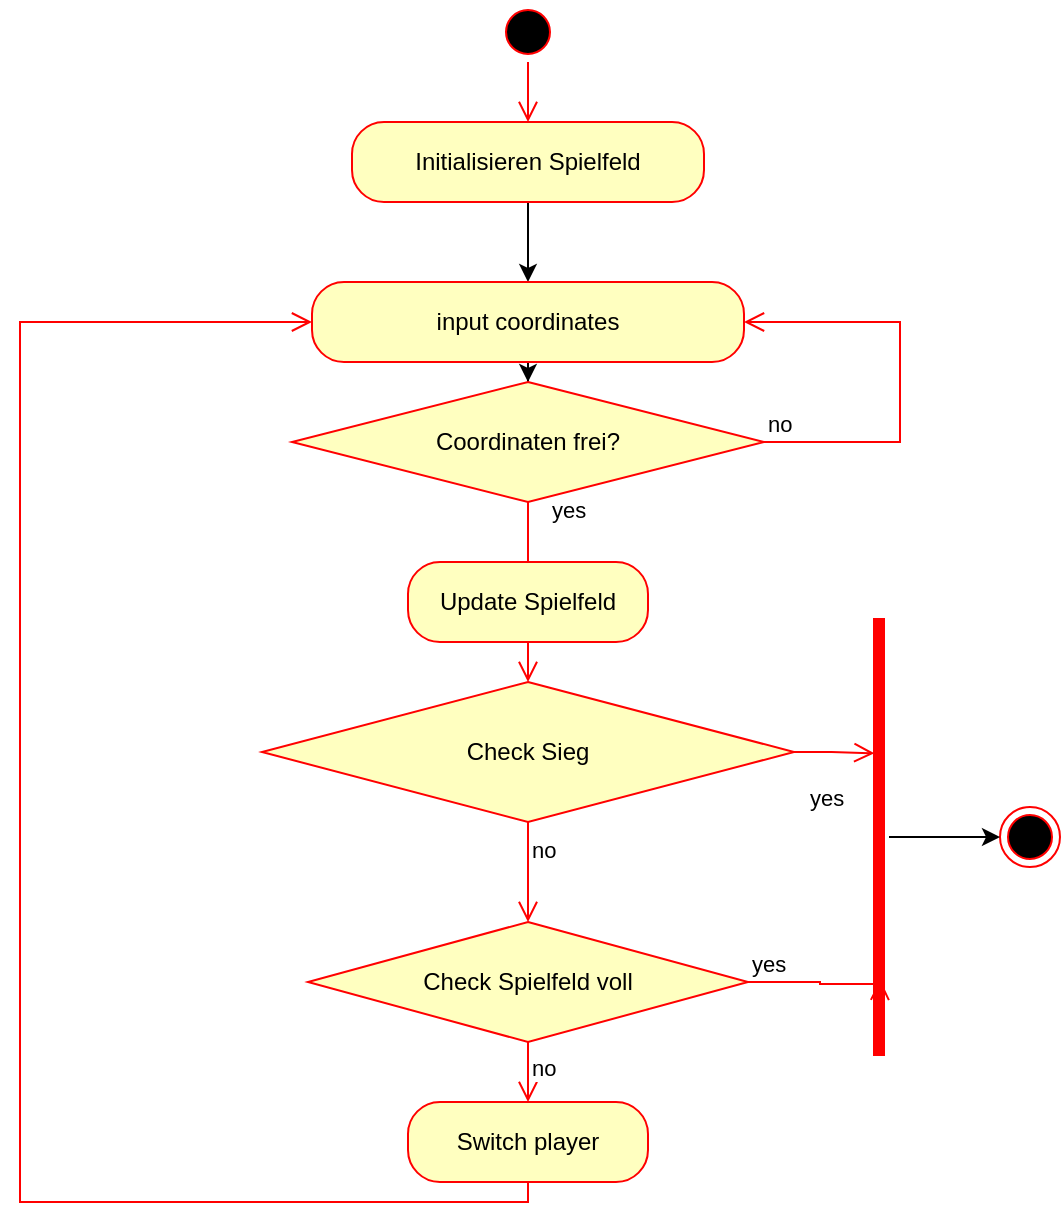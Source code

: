 <mxfile version="26.0.16">
  <diagram id="C5RBs43oDa-KdzZeNtuy" name="Page-1">
    <mxGraphModel dx="1195" dy="697" grid="1" gridSize="10" guides="1" tooltips="1" connect="1" arrows="1" fold="1" page="1" pageScale="1" pageWidth="827" pageHeight="1169" math="0" shadow="0">
      <root>
        <mxCell id="WIyWlLk6GJQsqaUBKTNV-0" />
        <mxCell id="WIyWlLk6GJQsqaUBKTNV-1" parent="WIyWlLk6GJQsqaUBKTNV-0" />
        <mxCell id="RzjP8GnnPUgEP5GHfWnY-0" value="" style="ellipse;html=1;shape=startState;fillColor=#000000;strokeColor=#ff0000;" vertex="1" parent="WIyWlLk6GJQsqaUBKTNV-1">
          <mxGeometry x="399" y="100" width="30" height="30" as="geometry" />
        </mxCell>
        <mxCell id="RzjP8GnnPUgEP5GHfWnY-1" value="" style="edgeStyle=orthogonalEdgeStyle;html=1;verticalAlign=bottom;endArrow=open;endSize=8;strokeColor=#ff0000;rounded=0;entryX=0.5;entryY=0;entryDx=0;entryDy=0;" edge="1" source="RzjP8GnnPUgEP5GHfWnY-0" parent="WIyWlLk6GJQsqaUBKTNV-1" target="RzjP8GnnPUgEP5GHfWnY-6">
          <mxGeometry relative="1" as="geometry">
            <mxPoint x="414" y="100" as="targetPoint" />
          </mxGeometry>
        </mxCell>
        <mxCell id="RzjP8GnnPUgEP5GHfWnY-9" value="" style="edgeStyle=orthogonalEdgeStyle;rounded=0;orthogonalLoop=1;jettySize=auto;html=1;" edge="1" parent="WIyWlLk6GJQsqaUBKTNV-1" source="RzjP8GnnPUgEP5GHfWnY-6" target="RzjP8GnnPUgEP5GHfWnY-8">
          <mxGeometry relative="1" as="geometry" />
        </mxCell>
        <mxCell id="RzjP8GnnPUgEP5GHfWnY-6" value="Initialisieren Spielfeld" style="rounded=1;whiteSpace=wrap;html=1;arcSize=40;fontColor=#000000;fillColor=#ffffc0;strokeColor=#ff0000;" vertex="1" parent="WIyWlLk6GJQsqaUBKTNV-1">
          <mxGeometry x="326" y="160" width="176" height="40" as="geometry" />
        </mxCell>
        <mxCell id="RzjP8GnnPUgEP5GHfWnY-15" value="" style="edgeStyle=orthogonalEdgeStyle;rounded=0;orthogonalLoop=1;jettySize=auto;html=1;" edge="1" parent="WIyWlLk6GJQsqaUBKTNV-1" source="RzjP8GnnPUgEP5GHfWnY-8" target="RzjP8GnnPUgEP5GHfWnY-12">
          <mxGeometry relative="1" as="geometry" />
        </mxCell>
        <mxCell id="RzjP8GnnPUgEP5GHfWnY-8" value="input coordinates" style="rounded=1;whiteSpace=wrap;html=1;arcSize=40;fontColor=#000000;fillColor=#ffffc0;strokeColor=#ff0000;" vertex="1" parent="WIyWlLk6GJQsqaUBKTNV-1">
          <mxGeometry x="306" y="240" width="216" height="40" as="geometry" />
        </mxCell>
        <mxCell id="RzjP8GnnPUgEP5GHfWnY-12" value="Coordinaten frei?" style="rhombus;whiteSpace=wrap;html=1;fontColor=#000000;fillColor=#ffffc0;strokeColor=#ff0000;" vertex="1" parent="WIyWlLk6GJQsqaUBKTNV-1">
          <mxGeometry x="296" y="290" width="236" height="60" as="geometry" />
        </mxCell>
        <mxCell id="RzjP8GnnPUgEP5GHfWnY-13" value="no" style="edgeStyle=orthogonalEdgeStyle;html=1;align=left;verticalAlign=bottom;endArrow=open;endSize=8;strokeColor=#ff0000;rounded=0;entryX=1;entryY=0.5;entryDx=0;entryDy=0;exitX=1;exitY=0.5;exitDx=0;exitDy=0;" edge="1" source="RzjP8GnnPUgEP5GHfWnY-12" parent="WIyWlLk6GJQsqaUBKTNV-1" target="RzjP8GnnPUgEP5GHfWnY-8">
          <mxGeometry x="-1" relative="1" as="geometry">
            <mxPoint x="560" y="350" as="targetPoint" />
            <Array as="points">
              <mxPoint x="600" y="320" />
              <mxPoint x="600" y="260" />
            </Array>
          </mxGeometry>
        </mxCell>
        <mxCell id="RzjP8GnnPUgEP5GHfWnY-19" value="" style="ellipse;html=1;shape=endState;fillColor=#000000;strokeColor=#ff0000;" vertex="1" parent="WIyWlLk6GJQsqaUBKTNV-1">
          <mxGeometry x="650" y="502.5" width="30" height="30" as="geometry" />
        </mxCell>
        <mxCell id="RzjP8GnnPUgEP5GHfWnY-22" value="no" style="edgeStyle=orthogonalEdgeStyle;html=1;align=left;verticalAlign=top;endArrow=open;endSize=8;strokeColor=#ff0000;rounded=0;entryX=0.5;entryY=0;entryDx=0;entryDy=0;" edge="1" source="RzjP8GnnPUgEP5GHfWnY-31" parent="WIyWlLk6GJQsqaUBKTNV-1" target="RzjP8GnnPUgEP5GHfWnY-27">
          <mxGeometry x="-1" relative="1" as="geometry">
            <mxPoint x="414" y="680" as="targetPoint" />
          </mxGeometry>
        </mxCell>
        <mxCell id="RzjP8GnnPUgEP5GHfWnY-25" value="yes" style="edgeStyle=orthogonalEdgeStyle;html=1;align=left;verticalAlign=top;endArrow=open;endSize=8;strokeColor=#ff0000;rounded=0;exitX=1;exitY=0.5;exitDx=0;exitDy=0;entryX=0.691;entryY=0.27;entryDx=0;entryDy=0;entryPerimeter=0;" edge="1" parent="WIyWlLk6GJQsqaUBKTNV-1" source="RzjP8GnnPUgEP5GHfWnY-20" target="RzjP8GnnPUgEP5GHfWnY-34">
          <mxGeometry x="-0.717" y="-10" relative="1" as="geometry">
            <mxPoint x="750" y="560" as="targetPoint" />
            <mxPoint x="624" y="565" as="sourcePoint" />
            <mxPoint as="offset" />
          </mxGeometry>
        </mxCell>
        <mxCell id="RzjP8GnnPUgEP5GHfWnY-28" value="" style="edgeStyle=orthogonalEdgeStyle;html=1;verticalAlign=bottom;endArrow=open;endSize=8;strokeColor=#ff0000;rounded=0;exitX=0.5;exitY=1;exitDx=0;exitDy=0;" edge="1" source="RzjP8GnnPUgEP5GHfWnY-27" parent="WIyWlLk6GJQsqaUBKTNV-1" target="RzjP8GnnPUgEP5GHfWnY-8">
          <mxGeometry relative="1" as="geometry">
            <mxPoint x="160" y="260" as="targetPoint" />
            <Array as="points">
              <mxPoint x="414" y="700" />
              <mxPoint x="160" y="700" />
              <mxPoint x="160" y="260" />
            </Array>
          </mxGeometry>
        </mxCell>
        <mxCell id="RzjP8GnnPUgEP5GHfWnY-32" value="yes" style="edgeStyle=orthogonalEdgeStyle;html=1;align=left;verticalAlign=bottom;endArrow=open;endSize=8;strokeColor=#ff0000;rounded=0;exitX=1;exitY=0.5;exitDx=0;exitDy=0;entryX=0.174;entryY=0.564;entryDx=0;entryDy=0;entryPerimeter=0;" edge="1" source="RzjP8GnnPUgEP5GHfWnY-31" parent="WIyWlLk6GJQsqaUBKTNV-1" target="RzjP8GnnPUgEP5GHfWnY-34">
          <mxGeometry x="-1" relative="1" as="geometry">
            <mxPoint x="570" y="590" as="targetPoint" />
            <mxPoint x="594" y="720" as="sourcePoint" />
            <Array as="points">
              <mxPoint x="560" y="590" />
              <mxPoint x="560" y="591" />
              <mxPoint x="590" y="591" />
            </Array>
          </mxGeometry>
        </mxCell>
        <mxCell id="RzjP8GnnPUgEP5GHfWnY-37" value="" style="edgeStyle=orthogonalEdgeStyle;rounded=0;orthogonalLoop=1;jettySize=auto;html=1;entryX=0;entryY=0.5;entryDx=0;entryDy=0;" edge="1" parent="WIyWlLk6GJQsqaUBKTNV-1" source="RzjP8GnnPUgEP5GHfWnY-34" target="RzjP8GnnPUgEP5GHfWnY-19">
          <mxGeometry relative="1" as="geometry">
            <mxPoint x="850" y="635" as="targetPoint" />
          </mxGeometry>
        </mxCell>
        <mxCell id="RzjP8GnnPUgEP5GHfWnY-34" value="" style="shape=line;html=1;strokeWidth=6;strokeColor=#ff0000;rotation=-90;" vertex="1" parent="WIyWlLk6GJQsqaUBKTNV-1">
          <mxGeometry x="480" y="512.5" width="219" height="10" as="geometry" />
        </mxCell>
        <mxCell id="RzjP8GnnPUgEP5GHfWnY-38" value="" style="edgeStyle=orthogonalEdgeStyle;html=1;align=left;verticalAlign=top;endArrow=open;endSize=8;strokeColor=#ff0000;rounded=0;" edge="1" parent="WIyWlLk6GJQsqaUBKTNV-1" source="RzjP8GnnPUgEP5GHfWnY-20" target="RzjP8GnnPUgEP5GHfWnY-31">
          <mxGeometry x="-1" relative="1" as="geometry">
            <mxPoint x="414" y="680" as="targetPoint" />
            <mxPoint x="414" y="610" as="sourcePoint" />
          </mxGeometry>
        </mxCell>
        <mxCell id="RzjP8GnnPUgEP5GHfWnY-31" value="Check Spielfeld voll" style="rhombus;whiteSpace=wrap;html=1;fontColor=#000000;fillColor=#ffffc0;strokeColor=#ff0000;" vertex="1" parent="WIyWlLk6GJQsqaUBKTNV-1">
          <mxGeometry x="304" y="560" width="220" height="60" as="geometry" />
        </mxCell>
        <mxCell id="RzjP8GnnPUgEP5GHfWnY-41" value="" style="edgeStyle=orthogonalEdgeStyle;html=1;align=left;verticalAlign=top;endArrow=open;endSize=8;strokeColor=#ff0000;rounded=0;" edge="1" parent="WIyWlLk6GJQsqaUBKTNV-1" source="RzjP8GnnPUgEP5GHfWnY-12" target="RzjP8GnnPUgEP5GHfWnY-20">
          <mxGeometry x="-1" relative="1" as="geometry">
            <mxPoint x="414" y="510" as="targetPoint" />
            <mxPoint x="414" y="430" as="sourcePoint" />
          </mxGeometry>
        </mxCell>
        <mxCell id="RzjP8GnnPUgEP5GHfWnY-20" value="Check Sieg" style="rhombus;whiteSpace=wrap;html=1;fontColor=#000000;fillColor=#ffffc0;strokeColor=#ff0000;" vertex="1" parent="WIyWlLk6GJQsqaUBKTNV-1">
          <mxGeometry x="281" y="440" width="266" height="70" as="geometry" />
        </mxCell>
        <mxCell id="RzjP8GnnPUgEP5GHfWnY-39" value="Update Spielfeld" style="rounded=1;whiteSpace=wrap;html=1;arcSize=40;fontColor=#000000;fillColor=#ffffc0;strokeColor=#ff0000;" vertex="1" parent="WIyWlLk6GJQsqaUBKTNV-1">
          <mxGeometry x="354" y="380" width="120" height="40" as="geometry" />
        </mxCell>
        <mxCell id="RzjP8GnnPUgEP5GHfWnY-27" value="Switch player" style="rounded=1;whiteSpace=wrap;html=1;arcSize=40;fontColor=#000000;fillColor=#ffffc0;strokeColor=#ff0000;" vertex="1" parent="WIyWlLk6GJQsqaUBKTNV-1">
          <mxGeometry x="354" y="650" width="120" height="40" as="geometry" />
        </mxCell>
        <mxCell id="RzjP8GnnPUgEP5GHfWnY-45" value="&lt;span style=&quot;color: rgb(0, 0, 0); font-family: Helvetica; font-size: 11px; font-style: normal; font-variant-ligatures: normal; font-variant-caps: normal; font-weight: 400; letter-spacing: normal; orphans: 2; text-align: left; text-indent: 0px; text-transform: none; widows: 2; word-spacing: 0px; -webkit-text-stroke-width: 0px; white-space: nowrap; background-color: rgb(255, 255, 255); text-decoration-thickness: initial; text-decoration-style: initial; text-decoration-color: initial; display: inline !important; float: none;&quot;&gt;no&lt;/span&gt;" style="text;whiteSpace=wrap;html=1;" vertex="1" parent="WIyWlLk6GJQsqaUBKTNV-1">
          <mxGeometry x="414" y="510" width="50" height="40" as="geometry" />
        </mxCell>
        <mxCell id="RzjP8GnnPUgEP5GHfWnY-46" value="&lt;span style=&quot;color: rgb(0, 0, 0); font-family: Helvetica; font-size: 11px; font-style: normal; font-variant-ligatures: normal; font-variant-caps: normal; font-weight: 400; letter-spacing: normal; orphans: 2; text-align: left; text-indent: 0px; text-transform: none; widows: 2; word-spacing: 0px; -webkit-text-stroke-width: 0px; white-space: nowrap; background-color: rgb(255, 255, 255); text-decoration-thickness: initial; text-decoration-style: initial; text-decoration-color: initial; display: inline !important; float: none;&quot;&gt;yes&lt;/span&gt;" style="text;whiteSpace=wrap;html=1;" vertex="1" parent="WIyWlLk6GJQsqaUBKTNV-1">
          <mxGeometry x="424" y="340" width="50" height="40" as="geometry" />
        </mxCell>
      </root>
    </mxGraphModel>
  </diagram>
</mxfile>
